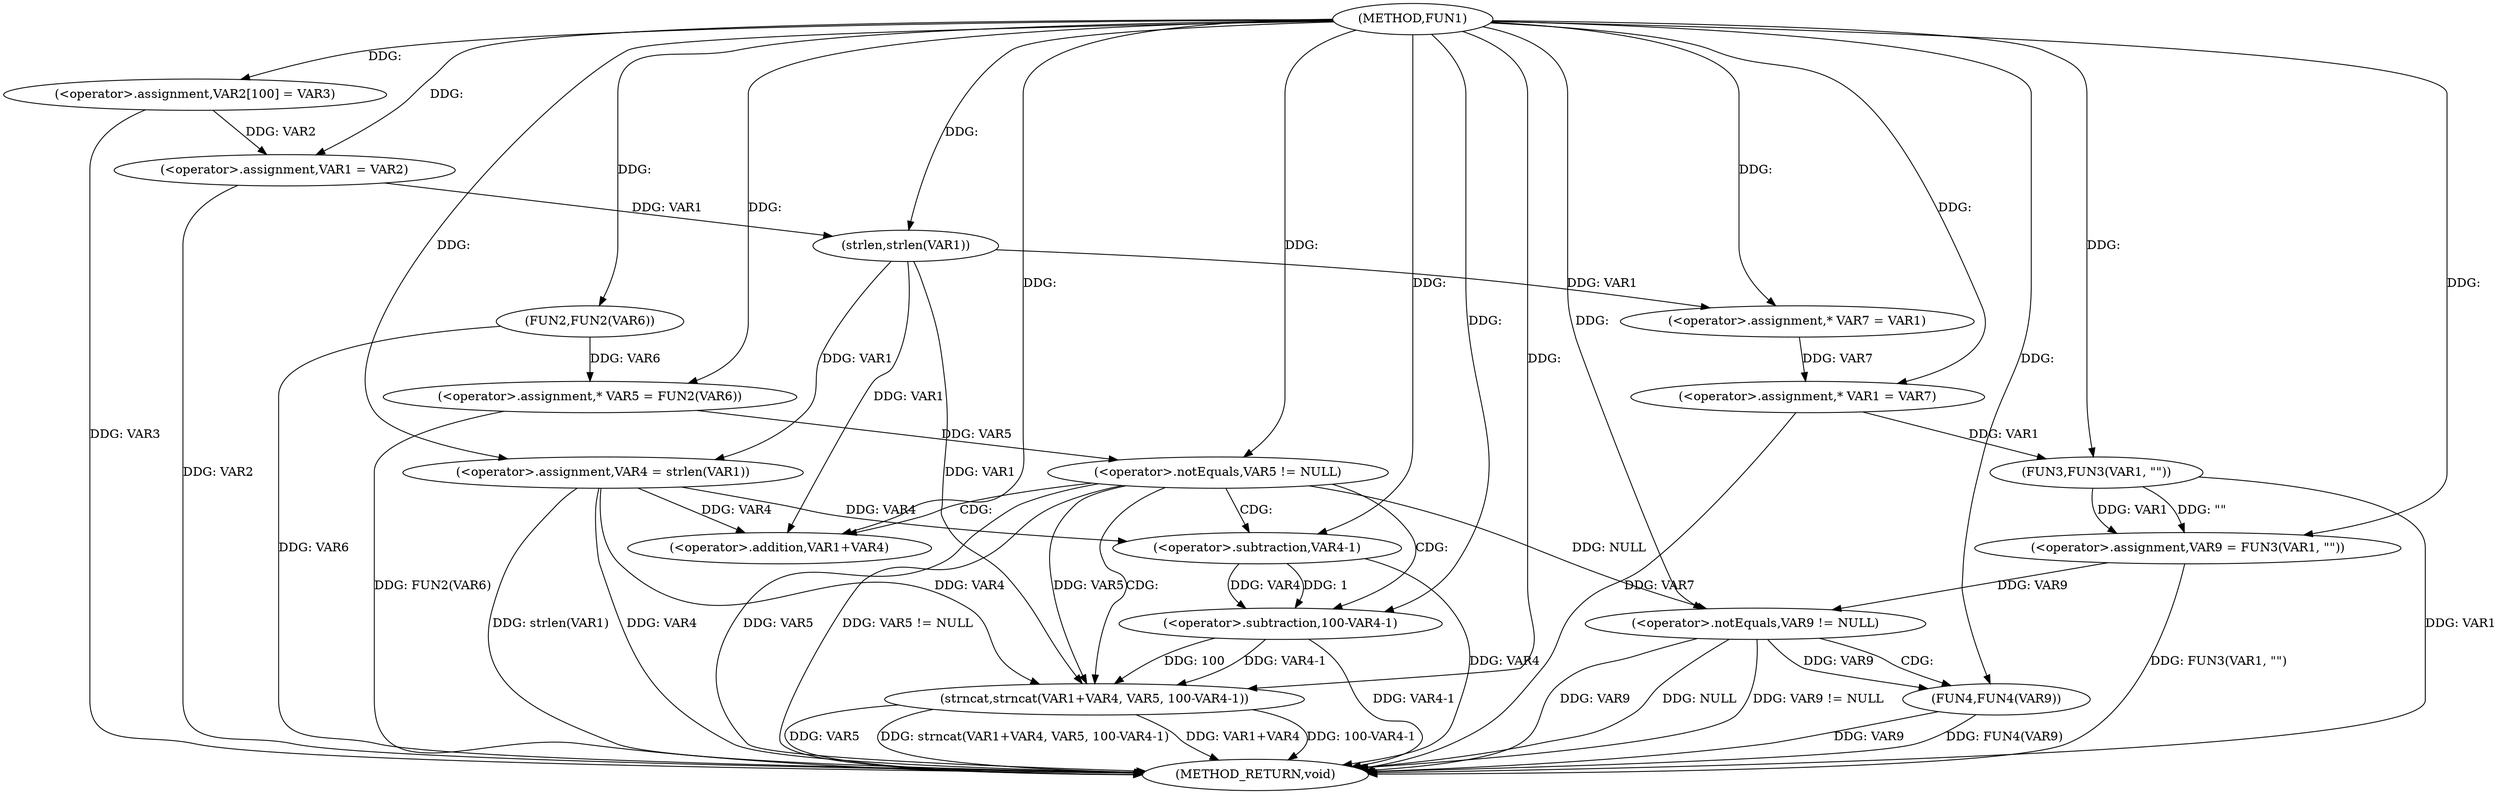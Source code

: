 digraph FUN1 {  
"1000100" [label = "(METHOD,FUN1)" ]
"1000159" [label = "(METHOD_RETURN,void)" ]
"1000104" [label = "(<operator>.assignment,VAR2[100] = VAR3)" ]
"1000107" [label = "(<operator>.assignment,VAR1 = VAR2)" ]
"1000112" [label = "(<operator>.assignment,VAR4 = strlen(VAR1))" ]
"1000114" [label = "(strlen,strlen(VAR1))" ]
"1000117" [label = "(<operator>.assignment,* VAR5 = FUN2(VAR6))" ]
"1000119" [label = "(FUN2,FUN2(VAR6))" ]
"1000122" [label = "(<operator>.notEquals,VAR5 != NULL)" ]
"1000126" [label = "(strncat,strncat(VAR1+VAR4, VAR5, 100-VAR4-1))" ]
"1000127" [label = "(<operator>.addition,VAR1+VAR4)" ]
"1000131" [label = "(<operator>.subtraction,100-VAR4-1)" ]
"1000133" [label = "(<operator>.subtraction,VAR4-1)" ]
"1000138" [label = "(<operator>.assignment,* VAR7 = VAR1)" ]
"1000142" [label = "(<operator>.assignment,* VAR1 = VAR7)" ]
"1000147" [label = "(<operator>.assignment,VAR9 = FUN3(VAR1, \"\"))" ]
"1000149" [label = "(FUN3,FUN3(VAR1, \"\"))" ]
"1000153" [label = "(<operator>.notEquals,VAR9 != NULL)" ]
"1000157" [label = "(FUN4,FUN4(VAR9))" ]
  "1000157" -> "1000159"  [ label = "DDG: FUN4(VAR9)"] 
  "1000112" -> "1000159"  [ label = "DDG: strlen(VAR1)"] 
  "1000122" -> "1000159"  [ label = "DDG: VAR5"] 
  "1000147" -> "1000159"  [ label = "DDG: FUN3(VAR1, \"\")"] 
  "1000153" -> "1000159"  [ label = "DDG: VAR9"] 
  "1000122" -> "1000159"  [ label = "DDG: VAR5 != NULL"] 
  "1000149" -> "1000159"  [ label = "DDG: VAR1"] 
  "1000117" -> "1000159"  [ label = "DDG: FUN2(VAR6)"] 
  "1000126" -> "1000159"  [ label = "DDG: 100-VAR4-1"] 
  "1000126" -> "1000159"  [ label = "DDG: VAR5"] 
  "1000126" -> "1000159"  [ label = "DDG: strncat(VAR1+VAR4, VAR5, 100-VAR4-1)"] 
  "1000153" -> "1000159"  [ label = "DDG: NULL"] 
  "1000157" -> "1000159"  [ label = "DDG: VAR9"] 
  "1000142" -> "1000159"  [ label = "DDG: VAR7"] 
  "1000133" -> "1000159"  [ label = "DDG: VAR4"] 
  "1000126" -> "1000159"  [ label = "DDG: VAR1+VAR4"] 
  "1000153" -> "1000159"  [ label = "DDG: VAR9 != NULL"] 
  "1000131" -> "1000159"  [ label = "DDG: VAR4-1"] 
  "1000112" -> "1000159"  [ label = "DDG: VAR4"] 
  "1000119" -> "1000159"  [ label = "DDG: VAR6"] 
  "1000104" -> "1000159"  [ label = "DDG: VAR3"] 
  "1000107" -> "1000159"  [ label = "DDG: VAR2"] 
  "1000100" -> "1000104"  [ label = "DDG: "] 
  "1000104" -> "1000107"  [ label = "DDG: VAR2"] 
  "1000100" -> "1000107"  [ label = "DDG: "] 
  "1000114" -> "1000112"  [ label = "DDG: VAR1"] 
  "1000100" -> "1000112"  [ label = "DDG: "] 
  "1000107" -> "1000114"  [ label = "DDG: VAR1"] 
  "1000100" -> "1000114"  [ label = "DDG: "] 
  "1000119" -> "1000117"  [ label = "DDG: VAR6"] 
  "1000100" -> "1000117"  [ label = "DDG: "] 
  "1000100" -> "1000119"  [ label = "DDG: "] 
  "1000117" -> "1000122"  [ label = "DDG: VAR5"] 
  "1000100" -> "1000122"  [ label = "DDG: "] 
  "1000114" -> "1000126"  [ label = "DDG: VAR1"] 
  "1000100" -> "1000126"  [ label = "DDG: "] 
  "1000112" -> "1000126"  [ label = "DDG: VAR4"] 
  "1000114" -> "1000127"  [ label = "DDG: VAR1"] 
  "1000100" -> "1000127"  [ label = "DDG: "] 
  "1000112" -> "1000127"  [ label = "DDG: VAR4"] 
  "1000122" -> "1000126"  [ label = "DDG: VAR5"] 
  "1000131" -> "1000126"  [ label = "DDG: 100"] 
  "1000131" -> "1000126"  [ label = "DDG: VAR4-1"] 
  "1000100" -> "1000131"  [ label = "DDG: "] 
  "1000133" -> "1000131"  [ label = "DDG: VAR4"] 
  "1000133" -> "1000131"  [ label = "DDG: 1"] 
  "1000100" -> "1000133"  [ label = "DDG: "] 
  "1000112" -> "1000133"  [ label = "DDG: VAR4"] 
  "1000114" -> "1000138"  [ label = "DDG: VAR1"] 
  "1000100" -> "1000138"  [ label = "DDG: "] 
  "1000138" -> "1000142"  [ label = "DDG: VAR7"] 
  "1000100" -> "1000142"  [ label = "DDG: "] 
  "1000149" -> "1000147"  [ label = "DDG: VAR1"] 
  "1000149" -> "1000147"  [ label = "DDG: \"\""] 
  "1000100" -> "1000147"  [ label = "DDG: "] 
  "1000142" -> "1000149"  [ label = "DDG: VAR1"] 
  "1000100" -> "1000149"  [ label = "DDG: "] 
  "1000147" -> "1000153"  [ label = "DDG: VAR9"] 
  "1000100" -> "1000153"  [ label = "DDG: "] 
  "1000122" -> "1000153"  [ label = "DDG: NULL"] 
  "1000153" -> "1000157"  [ label = "DDG: VAR9"] 
  "1000100" -> "1000157"  [ label = "DDG: "] 
  "1000122" -> "1000131"  [ label = "CDG: "] 
  "1000122" -> "1000133"  [ label = "CDG: "] 
  "1000122" -> "1000127"  [ label = "CDG: "] 
  "1000122" -> "1000126"  [ label = "CDG: "] 
  "1000153" -> "1000157"  [ label = "CDG: "] 
}
